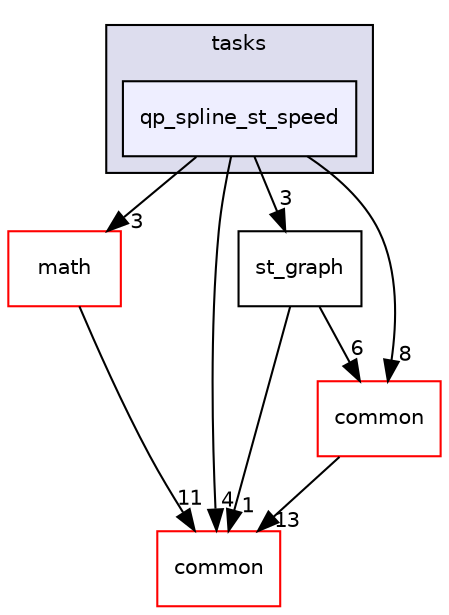 digraph "modules/planning/tasks/qp_spline_st_speed" {
  compound=true
  node [ fontsize="10", fontname="Helvetica"];
  edge [ labelfontsize="10", labelfontname="Helvetica"];
  subgraph clusterdir_71dbafa6aca09b7fb8e2860fcceb6177 {
    graph [ bgcolor="#ddddee", pencolor="black", label="tasks" fontname="Helvetica", fontsize="10", URL="dir_71dbafa6aca09b7fb8e2860fcceb6177.html"]
  dir_54d0936b91c943ca26168dadb633b999 [shape=box, label="qp_spline_st_speed", style="filled", fillcolor="#eeeeff", pencolor="black", URL="dir_54d0936b91c943ca26168dadb633b999.html"];
  }
  dir_20c36c897bdd5e28542c27d4408ee210 [shape=box label="math" fillcolor="white" style="filled" color="red" URL="dir_20c36c897bdd5e28542c27d4408ee210.html"];
  dir_9a5e51f49964887903df6eed98080585 [shape=box label="common" fillcolor="white" style="filled" color="red" URL="dir_9a5e51f49964887903df6eed98080585.html"];
  dir_4f3146e5764c11425a3123a73d5422b7 [shape=box label="st_graph" URL="dir_4f3146e5764c11425a3123a73d5422b7.html"];
  dir_66bbc1175c980ce8ddd485259d3b02bb [shape=box label="common" fillcolor="white" style="filled" color="red" URL="dir_66bbc1175c980ce8ddd485259d3b02bb.html"];
  dir_20c36c897bdd5e28542c27d4408ee210->dir_9a5e51f49964887903df6eed98080585 [headlabel="11", labeldistance=1.5 headhref="dir_000184_000050.html"];
  dir_4f3146e5764c11425a3123a73d5422b7->dir_9a5e51f49964887903df6eed98080585 [headlabel="1", labeldistance=1.5 headhref="dir_000200_000050.html"];
  dir_4f3146e5764c11425a3123a73d5422b7->dir_66bbc1175c980ce8ddd485259d3b02bb [headlabel="6", labeldistance=1.5 headhref="dir_000200_000175.html"];
  dir_54d0936b91c943ca26168dadb633b999->dir_20c36c897bdd5e28542c27d4408ee210 [headlabel="3", labeldistance=1.5 headhref="dir_000198_000184.html"];
  dir_54d0936b91c943ca26168dadb633b999->dir_9a5e51f49964887903df6eed98080585 [headlabel="4", labeldistance=1.5 headhref="dir_000198_000050.html"];
  dir_54d0936b91c943ca26168dadb633b999->dir_4f3146e5764c11425a3123a73d5422b7 [headlabel="3", labeldistance=1.5 headhref="dir_000198_000200.html"];
  dir_54d0936b91c943ca26168dadb633b999->dir_66bbc1175c980ce8ddd485259d3b02bb [headlabel="8", labeldistance=1.5 headhref="dir_000198_000175.html"];
  dir_66bbc1175c980ce8ddd485259d3b02bb->dir_9a5e51f49964887903df6eed98080585 [headlabel="13", labeldistance=1.5 headhref="dir_000175_000050.html"];
}
